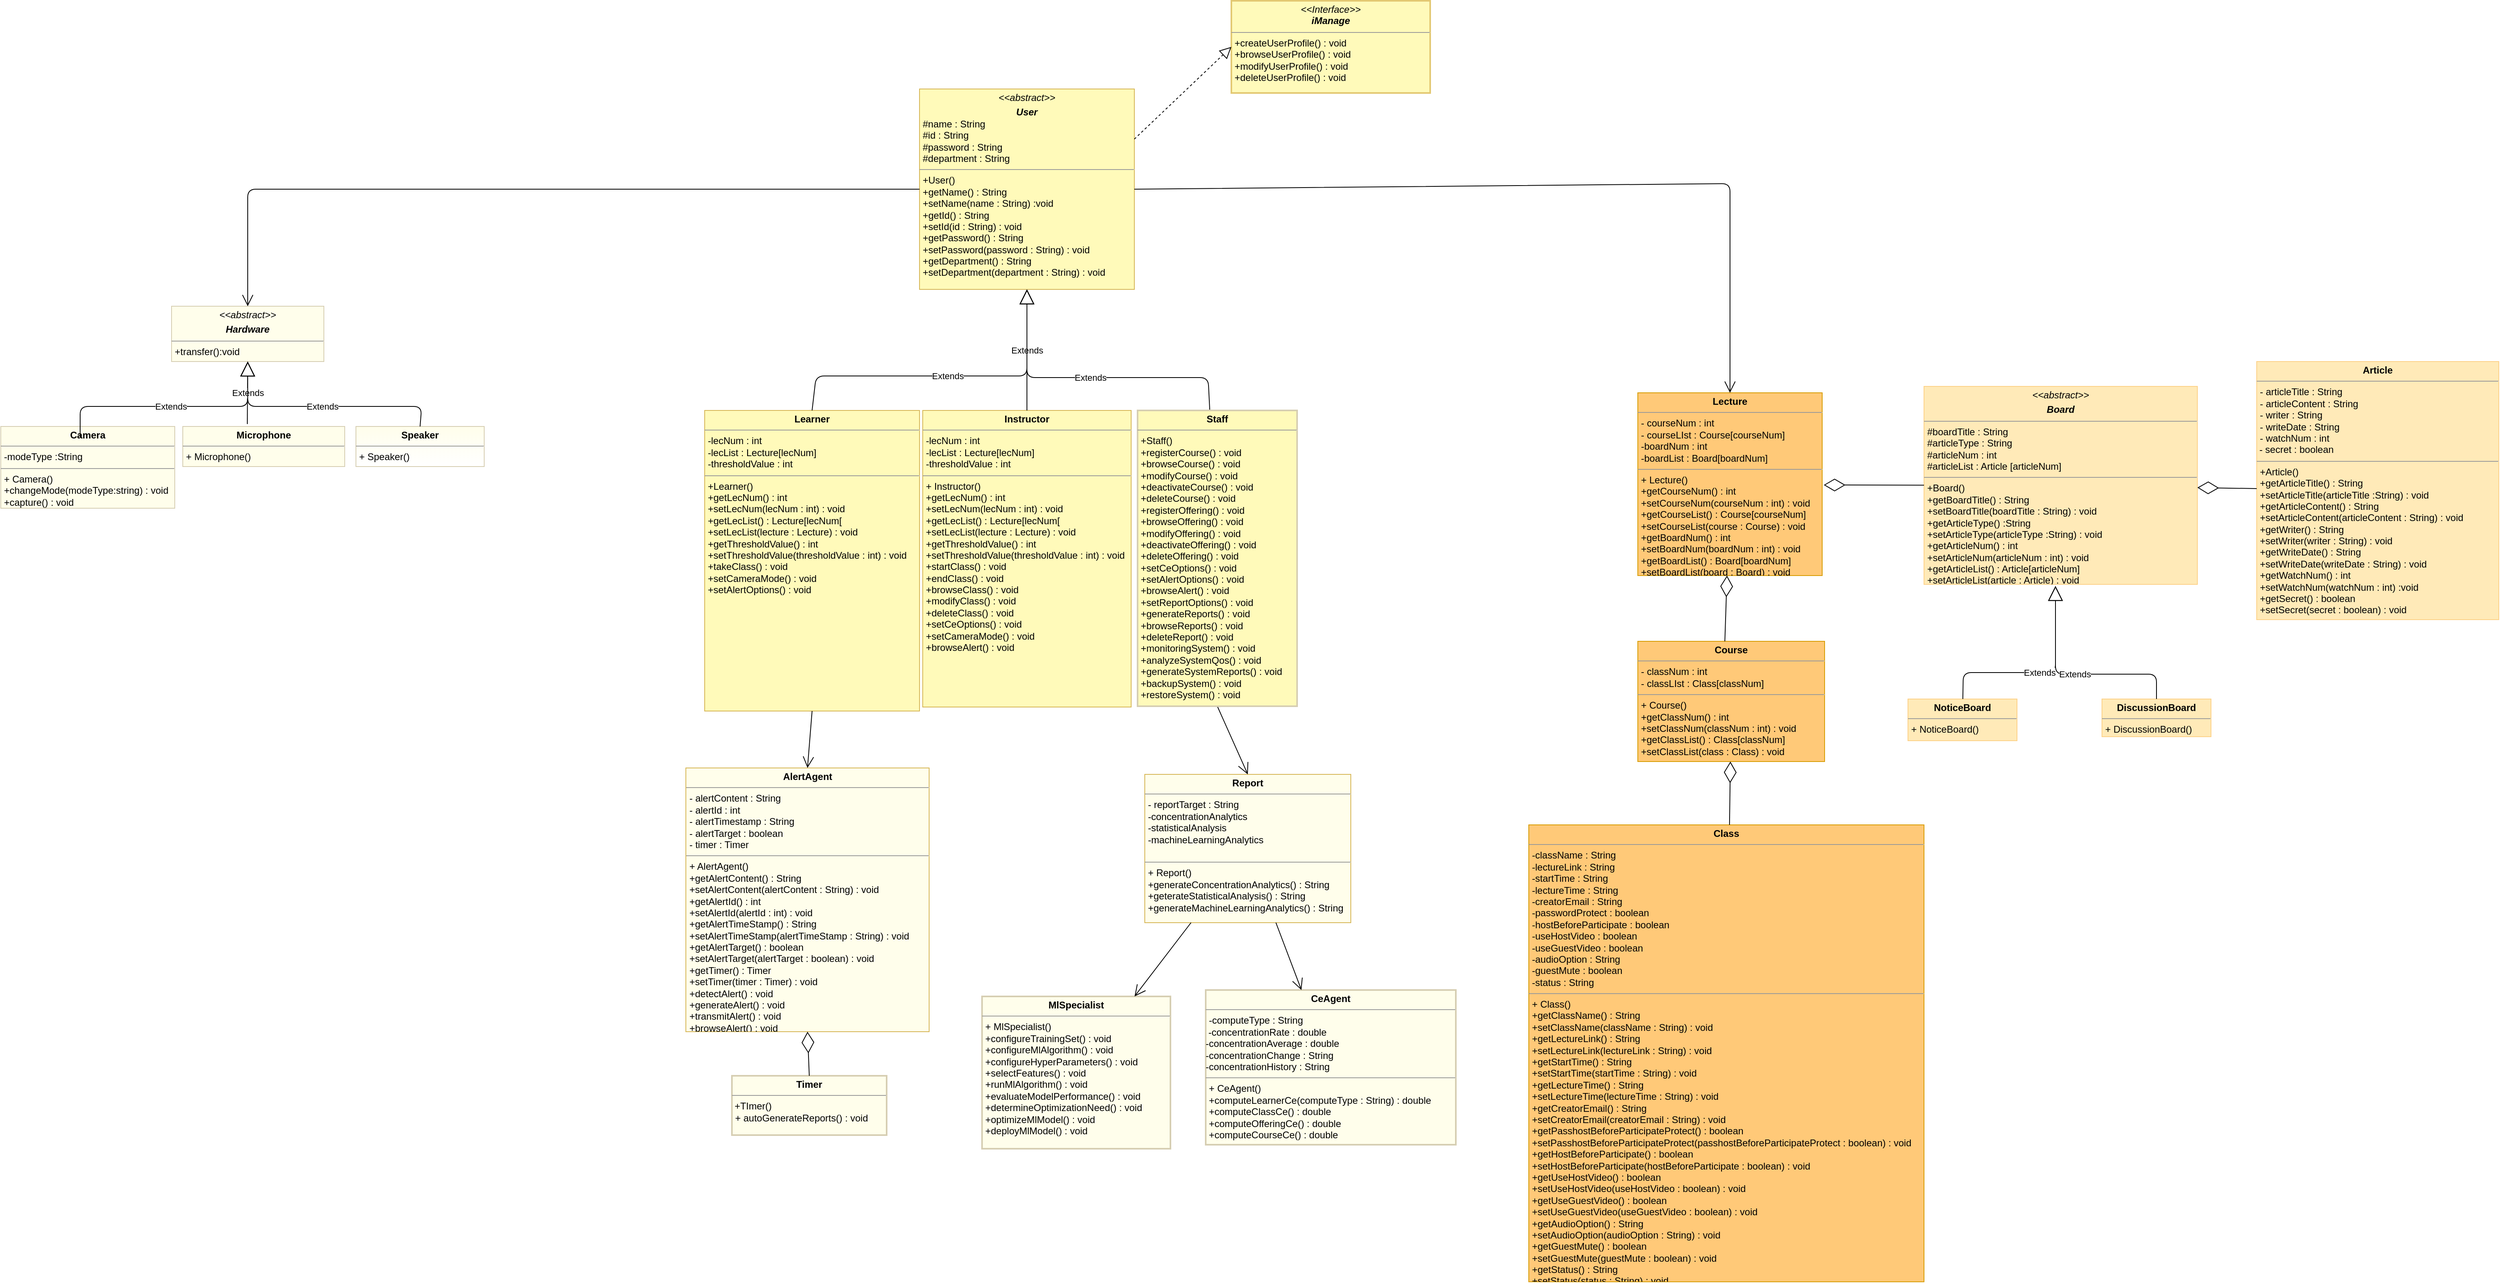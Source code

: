 <mxfile version="13.7.5" type="github">
  <diagram id="C5RBs43oDa-KdzZeNtuy" name="Page-1">
    <mxGraphModel dx="2873" dy="1296" grid="0" gridSize="10" guides="1" tooltips="1" connect="1" arrows="1" fold="1" page="0" pageScale="1" pageWidth="827" pageHeight="1169" math="0" shadow="0">
      <root>
        <mxCell id="WIyWlLk6GJQsqaUBKTNV-0" />
        <mxCell id="WIyWlLk6GJQsqaUBKTNV-1" parent="WIyWlLk6GJQsqaUBKTNV-0" />
        <mxCell id="zkfFHV4jXpPFQw0GAbJ--16" value="" style="endArrow=block;endSize=10;endFill=0;shadow=0;strokeWidth=1;rounded=0;edgeStyle=elbowEdgeStyle;elbow=vertical;" parent="WIyWlLk6GJQsqaUBKTNV-1" edge="1">
          <mxGeometry width="160" relative="1" as="geometry">
            <mxPoint x="210" y="373" as="sourcePoint" />
            <mxPoint x="300" y="258" as="targetPoint" />
          </mxGeometry>
        </mxCell>
        <mxCell id="x_yw0JGO0CKYukrU0RF4-1" value="&lt;p style=&quot;margin: 0px ; margin-top: 4px ; text-align: center&quot;&gt;&lt;b&gt;Learner&lt;/b&gt;&lt;/p&gt;&lt;hr size=&quot;1&quot;&gt;&lt;p style=&quot;margin: 0px ; margin-left: 4px&quot;&gt;-lecNum : int&lt;/p&gt;&lt;p style=&quot;margin: 0px ; margin-left: 4px&quot;&gt;-lecList : Lecture[lecNum]&lt;/p&gt;&lt;p style=&quot;margin: 0px ; margin-left: 4px&quot;&gt;-thresholdValue : int&lt;br&gt;&lt;/p&gt;&lt;hr size=&quot;1&quot;&gt;&lt;p style=&quot;margin: 0px ; margin-left: 4px&quot;&gt;+Learner()&lt;/p&gt;&lt;p style=&quot;margin: 0px ; margin-left: 4px&quot;&gt;+getLecNum() : int&lt;/p&gt;&lt;p style=&quot;margin: 0px ; margin-left: 4px&quot;&gt;+setLecNum(lecNum : int) : void&lt;/p&gt;&lt;p style=&quot;margin: 0px ; margin-left: 4px&quot;&gt;+getLecList() : Lecture[lecNum[&lt;/p&gt;&lt;p style=&quot;margin: 0px ; margin-left: 4px&quot;&gt;+setLecList(lecture : Lecture) : void&lt;/p&gt;&lt;p style=&quot;margin: 0px 0px 0px 4px&quot;&gt;+getThresholdValue() : int&lt;/p&gt;&lt;p style=&quot;margin: 0px 0px 0px 4px&quot;&gt;+setThresholdValue(thresholdValue : int) : void&lt;/p&gt;&lt;p style=&quot;margin: 0px 0px 0px 4px&quot;&gt;+takeClass() : void&lt;/p&gt;&lt;p style=&quot;margin: 0px 0px 0px 4px&quot;&gt;+setCameraMode() : void&lt;/p&gt;&lt;p style=&quot;margin: 0px 0px 0px 4px&quot;&gt;+setAlertOptions() : void&lt;/p&gt;&lt;p style=&quot;margin: 0px 0px 0px 4px&quot;&gt;&lt;br&gt;&lt;/p&gt;" style="verticalAlign=top;align=left;overflow=fill;fontSize=12;fontFamily=Helvetica;html=1;strokeColor=#d6b656;fillColor=#FFFABA;" parent="WIyWlLk6GJQsqaUBKTNV-1" vertex="1">
          <mxGeometry x="-166" y="223" width="268" height="375" as="geometry" />
        </mxCell>
        <mxCell id="x_yw0JGO0CKYukrU0RF4-2" value="&lt;p style=&quot;margin: 0px ; margin-top: 4px ; text-align: center&quot;&gt;&lt;b&gt;Instructor&lt;/b&gt;&lt;/p&gt;&lt;hr size=&quot;1&quot;&gt;&lt;p style=&quot;margin: 0px 0px 0px 4px&quot;&gt;-lecNum : int&lt;/p&gt;&lt;p style=&quot;margin: 0px ; margin-left: 4px&quot;&gt;&lt;span&gt;-lecList : Lecture[lecNum]&lt;/span&gt;&lt;/p&gt;&lt;p style=&quot;margin: 0px ; margin-left: 4px&quot;&gt;&lt;span&gt;-thresholdValue : int&lt;/span&gt;&lt;br&gt;&lt;/p&gt;&lt;hr size=&quot;1&quot;&gt;&lt;p style=&quot;margin: 0px ; margin-left: 4px&quot;&gt;+ Instructor()&lt;/p&gt;&lt;p style=&quot;margin: 0px 0px 0px 4px&quot;&gt;+getLecNum() : int&lt;/p&gt;&lt;p style=&quot;margin: 0px 0px 0px 4px&quot;&gt;+setLecNum(lecNum : int) : void&lt;/p&gt;&lt;p style=&quot;margin: 0px 0px 0px 4px&quot;&gt;+getLecList() : Lecture[lecNum[&lt;/p&gt;&lt;p style=&quot;margin: 0px 0px 0px 4px&quot;&gt;+setLecList(lecture : Lecture) : void&lt;/p&gt;&lt;p style=&quot;margin: 0px 0px 0px 4px&quot;&gt;+getThresholdValue() : int&lt;/p&gt;&lt;p style=&quot;margin: 0px 0px 0px 4px&quot;&gt;+setThresholdValue(thresholdValue : int) : void&lt;/p&gt;&lt;p style=&quot;margin: 0px 0px 0px 4px&quot;&gt;+startClass() : void&lt;/p&gt;&lt;p style=&quot;margin: 0px 0px 0px 4px&quot;&gt;+endClass() : void&lt;/p&gt;&lt;p style=&quot;margin: 0px 0px 0px 4px&quot;&gt;+browseClass() : void&lt;/p&gt;&lt;p style=&quot;margin: 0px 0px 0px 4px&quot;&gt;+modifyClass() : void&lt;/p&gt;&lt;p style=&quot;margin: 0px 0px 0px 4px&quot;&gt;+deleteClass() : void&lt;/p&gt;&lt;p style=&quot;margin: 0px 0px 0px 4px&quot;&gt;+setCeOptions() : void&lt;/p&gt;&lt;p style=&quot;margin: 0px 0px 0px 4px&quot;&gt;+setCameraMode() : void&lt;/p&gt;&lt;p style=&quot;margin: 0px 0px 0px 4px&quot;&gt;+browseAlert() : void&lt;/p&gt;" style="verticalAlign=top;align=left;overflow=fill;fontSize=12;fontFamily=Helvetica;html=1;strokeColor=#d6b656;fillColor=#FFFABA;" parent="WIyWlLk6GJQsqaUBKTNV-1" vertex="1">
          <mxGeometry x="106" y="223" width="260" height="370" as="geometry" />
        </mxCell>
        <mxCell id="x_yw0JGO0CKYukrU0RF4-4" value="&lt;p style=&quot;margin: 0px ; margin-top: 4px ; text-align: center&quot;&gt;&lt;i&gt;&amp;lt;&amp;lt;abstract&amp;gt;&amp;gt;&lt;/i&gt;&lt;/p&gt;&lt;p style=&quot;margin: 0px ; margin-top: 4px ; text-align: center&quot;&gt;&lt;b&gt;&lt;i&gt;User&lt;/i&gt;&lt;/b&gt;&lt;/p&gt;&lt;p style=&quot;margin: 0px ; margin-left: 4px&quot;&gt;#name : String&lt;/p&gt;&lt;p style=&quot;margin: 0px ; margin-left: 4px&quot;&gt;#id : String&lt;/p&gt;&lt;p style=&quot;margin: 0px ; margin-left: 4px&quot;&gt;#password : String&lt;/p&gt;&lt;p style=&quot;margin: 0px ; margin-left: 4px&quot;&gt;#department : String&lt;br&gt;&lt;/p&gt;&lt;hr size=&quot;1&quot;&gt;&lt;p style=&quot;margin: 0px ; margin-left: 4px&quot;&gt;+User()&lt;/p&gt;&lt;p style=&quot;margin: 0px ; margin-left: 4px&quot;&gt;+getName() : String&lt;/p&gt;&lt;p style=&quot;margin: 0px ; margin-left: 4px&quot;&gt;+setName(name : String) :void&lt;/p&gt;&lt;p style=&quot;margin: 0px ; margin-left: 4px&quot;&gt;+getId() : String&lt;/p&gt;&lt;p style=&quot;margin: 0px ; margin-left: 4px&quot;&gt;+setId(id : String) : void&lt;/p&gt;&lt;p style=&quot;margin: 0px ; margin-left: 4px&quot;&gt;+getPassword() : String&lt;/p&gt;&lt;p style=&quot;margin: 0px ; margin-left: 4px&quot;&gt;+setPassword(password : String) : void&lt;/p&gt;&lt;p style=&quot;margin: 0px ; margin-left: 4px&quot;&gt;+getDepartment() : String&lt;/p&gt;&lt;p style=&quot;margin: 0px ; margin-left: 4px&quot;&gt;+setDepartment(department : String) : void&lt;/p&gt;&lt;p style=&quot;margin: 0px ; margin-left: 4px&quot;&gt;&lt;br&gt;&lt;/p&gt;&lt;p style=&quot;margin: 0px ; margin-left: 4px&quot;&gt;&lt;br&gt;&lt;/p&gt;" style="verticalAlign=top;align=left;overflow=fill;fontSize=12;fontFamily=Helvetica;html=1;strokeColor=#d6b656;fillColor=#FFFABA;" parent="WIyWlLk6GJQsqaUBKTNV-1" vertex="1">
          <mxGeometry x="102" y="-178" width="268" height="250" as="geometry" />
        </mxCell>
        <mxCell id="x_yw0JGO0CKYukrU0RF4-10" value="&lt;p style=&quot;margin: 0px ; margin-top: 4px ; text-align: center&quot;&gt;&lt;b&gt;Course&lt;/b&gt;&lt;/p&gt;&lt;hr size=&quot;1&quot;&gt;&lt;p style=&quot;margin: 0px 0px 0px 4px&quot;&gt;- classNum : int&lt;/p&gt;&lt;p style=&quot;margin: 0px 0px 0px 4px&quot;&gt;- classLIst : Class[classNum]&lt;/p&gt;&lt;hr size=&quot;1&quot;&gt;&lt;p style=&quot;margin: 0px ; margin-left: 4px&quot;&gt;+ Course()&lt;/p&gt;&lt;p style=&quot;margin: 0px 0px 0px 4px&quot;&gt;+getClassNum() : int&lt;/p&gt;&lt;p style=&quot;margin: 0px 0px 0px 4px&quot;&gt;+setClassNum(classNum : int) : void&lt;/p&gt;&lt;p style=&quot;margin: 0px 0px 0px 4px&quot;&gt;+getClassList() : Class[classNum]&lt;/p&gt;&lt;p style=&quot;margin: 0px 0px 0px 4px&quot;&gt;+setClassList(class : Class) : void&lt;/p&gt;" style="verticalAlign=top;align=left;overflow=fill;fontSize=12;fontFamily=Helvetica;html=1;strokeColor=#d79b00;fillColor=#FFC978;" parent="WIyWlLk6GJQsqaUBKTNV-1" vertex="1">
          <mxGeometry x="998" y="511" width="233" height="150" as="geometry" />
        </mxCell>
        <mxCell id="x_yw0JGO0CKYukrU0RF4-12" value="&lt;p style=&quot;margin: 0px ; margin-top: 4px ; text-align: center&quot;&gt;&lt;b&gt;Class&lt;/b&gt;&lt;/p&gt;&lt;hr size=&quot;1&quot;&gt;&lt;p style=&quot;margin: 0px ; margin-left: 4px&quot;&gt;-className : String&lt;/p&gt;&lt;p style=&quot;margin: 0px ; margin-left: 4px&quot;&gt;-lectureLink : String&lt;/p&gt;&lt;p style=&quot;margin: 0px ; margin-left: 4px&quot;&gt;-startTime : String&lt;/p&gt;&lt;p style=&quot;margin: 0px ; margin-left: 4px&quot;&gt;-lectureTime : String&lt;/p&gt;&lt;p style=&quot;margin: 0px ; margin-left: 4px&quot;&gt;-creatorEmail : String&lt;/p&gt;&lt;p style=&quot;margin: 0px ; margin-left: 4px&quot;&gt;-passwordProtect : boolean&lt;/p&gt;&lt;p style=&quot;margin: 0px ; margin-left: 4px&quot;&gt;-hostBeforeParticipate : boolean&lt;/p&gt;&lt;p style=&quot;margin: 0px ; margin-left: 4px&quot;&gt;-useHostVideo : boolean&lt;/p&gt;&lt;p style=&quot;margin: 0px ; margin-left: 4px&quot;&gt;-useGuestVideo : boolean&lt;/p&gt;&lt;p style=&quot;margin: 0px ; margin-left: 4px&quot;&gt;-audioOption : String&lt;/p&gt;&lt;p style=&quot;margin: 0px ; margin-left: 4px&quot;&gt;-guestMute : boolean&lt;/p&gt;&lt;p style=&quot;margin: 0px ; margin-left: 4px&quot;&gt;-status : String&lt;/p&gt;&lt;hr size=&quot;1&quot;&gt;&lt;p style=&quot;margin: 0px ; margin-left: 4px&quot;&gt;+ Class()&lt;/p&gt;&lt;p style=&quot;margin: 0px ; margin-left: 4px&quot;&gt;+getClassName() : String&lt;/p&gt;&lt;p style=&quot;margin: 0px ; margin-left: 4px&quot;&gt;+setClassName(className : String) : void&lt;/p&gt;&lt;p style=&quot;margin: 0px ; margin-left: 4px&quot;&gt;+getLectureLink() : String&lt;/p&gt;&lt;p style=&quot;margin: 0px ; margin-left: 4px&quot;&gt;+setLectureLink(lectureLink : String) : void&lt;/p&gt;&lt;p style=&quot;margin: 0px ; margin-left: 4px&quot;&gt;+getStartTime() : String&lt;/p&gt;&lt;p style=&quot;margin: 0px ; margin-left: 4px&quot;&gt;+setStartTime(startTime : String) : void&lt;/p&gt;&lt;p style=&quot;margin: 0px ; margin-left: 4px&quot;&gt;+getLectureTime() : String&lt;/p&gt;&lt;p style=&quot;margin: 0px ; margin-left: 4px&quot;&gt;+setLectureTime(lectureTime : String) : void&lt;/p&gt;&lt;p style=&quot;margin: 0px ; margin-left: 4px&quot;&gt;+getCreatorEmail() : String&lt;/p&gt;&lt;p style=&quot;margin: 0px ; margin-left: 4px&quot;&gt;+setCreatorEmail(creatorEmail : String) : void&lt;/p&gt;&lt;p style=&quot;margin: 0px ; margin-left: 4px&quot;&gt;+getPasshostBeforeParticipateProtect() : boolean&lt;/p&gt;&lt;p style=&quot;margin: 0px ; margin-left: 4px&quot;&gt;+setPasshostBeforeParticipateProtect(passhostBeforeParticipateProtect : boolean) : void&lt;/p&gt;&lt;p style=&quot;margin: 0px ; margin-left: 4px&quot;&gt;+getHostBeforeParticipate() : boolean&lt;/p&gt;&lt;p style=&quot;margin: 0px ; margin-left: 4px&quot;&gt;+setHostBeforeParticipate(hostBeforeParticipate : boolean) : void&lt;/p&gt;&lt;p style=&quot;margin: 0px ; margin-left: 4px&quot;&gt;+getUseHostVideo() : boolean&lt;/p&gt;&lt;p style=&quot;margin: 0px ; margin-left: 4px&quot;&gt;+setUseHostVideo(useHostVideo : boolean) : void&lt;/p&gt;&lt;p style=&quot;margin: 0px ; margin-left: 4px&quot;&gt;+getUseGuestVideo() : boolean&lt;/p&gt;&lt;p style=&quot;margin: 0px ; margin-left: 4px&quot;&gt;+setUseGuestVideo(useGuestVideo : boolean) : void&lt;/p&gt;&lt;p style=&quot;margin: 0px ; margin-left: 4px&quot;&gt;+getAudioOption() : String&lt;/p&gt;&lt;p style=&quot;margin: 0px ; margin-left: 4px&quot;&gt;+setAudioOption(audioOption : String) : void&lt;/p&gt;&lt;p style=&quot;margin: 0px ; margin-left: 4px&quot;&gt;+getGuestMute() : boolean&lt;/p&gt;&lt;p style=&quot;margin: 0px ; margin-left: 4px&quot;&gt;+setGuestMute(guestMute : boolean) : void&lt;/p&gt;&lt;p style=&quot;margin: 0px ; margin-left: 4px&quot;&gt;+getStatus() : String&lt;/p&gt;&lt;p style=&quot;margin: 0px ; margin-left: 4px&quot;&gt;+setStatus(status : String) : void&lt;/p&gt;&lt;p style=&quot;margin: 0px 0px 0px 4px&quot;&gt;&lt;br&gt;&lt;/p&gt;" style="verticalAlign=top;align=left;overflow=fill;fontSize=12;fontFamily=Helvetica;html=1;strokeColor=#d79b00;fillColor=#FFC978;" parent="WIyWlLk6GJQsqaUBKTNV-1" vertex="1">
          <mxGeometry x="862" y="740" width="493" height="570" as="geometry" />
        </mxCell>
        <mxCell id="x_yw0JGO0CKYukrU0RF4-18" value="&lt;p style=&quot;margin: 0px ; margin-top: 4px ; text-align: center&quot;&gt;&lt;i&gt;&amp;lt;&amp;lt;abstract&amp;gt;&amp;gt;&lt;/i&gt;&lt;i&gt;&lt;br&gt;&lt;/i&gt;&lt;/p&gt;&lt;p style=&quot;margin: 0px ; margin-top: 4px ; text-align: center&quot;&gt;&lt;b&gt;&lt;i&gt;Hardware&lt;/i&gt;&lt;/b&gt;&lt;/p&gt;&lt;hr size=&quot;1&quot;&gt;&lt;p style=&quot;margin: 0px ; margin-left: 4px&quot;&gt;+transfer():void&lt;br&gt;&lt;/p&gt;" style="verticalAlign=top;align=left;overflow=fill;fontSize=12;fontFamily=Helvetica;html=1;fillColor=#FFFEEB;strokeColor=#D6CEB2;" parent="WIyWlLk6GJQsqaUBKTNV-1" vertex="1">
          <mxGeometry x="-831" y="93" width="190" height="69" as="geometry" />
        </mxCell>
        <mxCell id="x_yw0JGO0CKYukrU0RF4-20" value="&lt;p style=&quot;margin: 0px ; margin-top: 4px ; text-align: center&quot;&gt;&lt;b&gt;Speaker&lt;/b&gt;&lt;/p&gt;&lt;hr size=&quot;1&quot;&gt;&lt;p style=&quot;margin: 0px ; margin-left: 4px&quot;&gt;&lt;span&gt;+ Speaker()&lt;/span&gt;&lt;/p&gt;" style="verticalAlign=top;align=left;overflow=fill;fontSize=12;fontFamily=Helvetica;html=1;fillColor=#FFFEEB;strokeColor=#D6CEB2;gradientColor=#ffffff;" parent="WIyWlLk6GJQsqaUBKTNV-1" vertex="1">
          <mxGeometry x="-601" y="243" width="160" height="50" as="geometry" />
        </mxCell>
        <mxCell id="x_yw0JGO0CKYukrU0RF4-21" value="&lt;p style=&quot;margin: 0px ; margin-top: 4px ; text-align: center&quot;&gt;&lt;b&gt;Camera&lt;/b&gt;&lt;/p&gt;&lt;hr size=&quot;1&quot;&gt;&lt;p style=&quot;margin: 0px ; margin-left: 4px&quot;&gt;-modeType :String&lt;/p&gt;&lt;hr size=&quot;1&quot;&gt;&lt;p style=&quot;margin: 0px ; margin-left: 4px&quot;&gt;+ Camera()&lt;/p&gt;&lt;p style=&quot;margin: 0px ; margin-left: 4px&quot;&gt;+changeMode(modeType:string) : void&lt;/p&gt;&lt;p style=&quot;margin: 0px ; margin-left: 4px&quot;&gt;+capture() : void&lt;/p&gt;" style="verticalAlign=top;align=left;overflow=fill;fontSize=12;fontFamily=Helvetica;html=1;fillColor=#FFFEEB;strokeColor=#D6CEB2;" parent="WIyWlLk6GJQsqaUBKTNV-1" vertex="1">
          <mxGeometry x="-1044" y="243" width="217" height="102" as="geometry" />
        </mxCell>
        <mxCell id="x_yw0JGO0CKYukrU0RF4-22" value="&lt;p style=&quot;margin: 0px ; margin-top: 4px ; text-align: center&quot;&gt;&lt;b&gt;Microphone&lt;/b&gt;&lt;/p&gt;&lt;hr size=&quot;1&quot;&gt;&lt;p style=&quot;margin: 0px ; margin-left: 4px&quot;&gt;&lt;span&gt;+ Microphone()&lt;/span&gt;&lt;br&gt;&lt;/p&gt;" style="verticalAlign=top;align=left;overflow=fill;fontSize=12;fontFamily=Helvetica;html=1;fillColor=#FFFEEB;strokeColor=#D6CEB2;" parent="WIyWlLk6GJQsqaUBKTNV-1" vertex="1">
          <mxGeometry x="-817" y="243" width="202" height="50" as="geometry" />
        </mxCell>
        <mxCell id="x_yw0JGO0CKYukrU0RF4-26" value="&lt;p style=&quot;margin: 0px ; margin-top: 4px ; text-align: center&quot;&gt;&lt;b&gt;DiscussionBoard&lt;/b&gt;&lt;/p&gt;&lt;hr size=&quot;1&quot;&gt;&lt;p style=&quot;margin: 0px ; margin-left: 4px&quot;&gt;&lt;/p&gt;&lt;p style=&quot;margin: 0px ; margin-left: 4px&quot;&gt;+ DiscussionBoard()&lt;/p&gt;" style="verticalAlign=top;align=left;overflow=fill;fontSize=12;fontFamily=Helvetica;html=1;fillColor=#FFEAB8;strokeColor=#FCD188;" parent="WIyWlLk6GJQsqaUBKTNV-1" vertex="1">
          <mxGeometry x="1577" y="583" width="136" height="47" as="geometry" />
        </mxCell>
        <mxCell id="x_yw0JGO0CKYukrU0RF4-46" value="&lt;p style=&quot;margin: 0px ; margin-top: 4px ; text-align: center&quot;&gt;&lt;b&gt;AlertAgent&lt;/b&gt;&lt;/p&gt;&lt;hr size=&quot;1&quot;&gt;&lt;p style=&quot;margin: 0px ; margin-left: 4px&quot;&gt;&lt;span&gt;- alertContent : String&lt;/span&gt;&lt;br&gt;&lt;/p&gt;&lt;p style=&quot;margin: 0px ; margin-left: 4px&quot;&gt;- alertId : int&lt;/p&gt;&lt;p style=&quot;margin: 0px ; margin-left: 4px&quot;&gt;- alertTimestamp : String&lt;/p&gt;&lt;p style=&quot;margin: 0px ; margin-left: 4px&quot;&gt;- alertTarget : boolean&lt;/p&gt;&lt;p style=&quot;margin: 0px ; margin-left: 4px&quot;&gt;- timer : Timer&lt;/p&gt;&lt;hr size=&quot;1&quot;&gt;&lt;p style=&quot;margin: 0px ; margin-left: 4px&quot;&gt;+ AlertAgent()&lt;/p&gt;&lt;p style=&quot;margin: 0px ; margin-left: 4px&quot;&gt;+getAlertContent() : String&lt;/p&gt;&lt;p style=&quot;margin: 0px ; margin-left: 4px&quot;&gt;+setAlertContent(alertContent : String) : void&lt;/p&gt;&lt;p style=&quot;margin: 0px ; margin-left: 4px&quot;&gt;+getAlertId() : int&lt;/p&gt;&lt;p style=&quot;margin: 0px ; margin-left: 4px&quot;&gt;+setAlertId(alertId : int) : void&lt;/p&gt;&lt;p style=&quot;margin: 0px ; margin-left: 4px&quot;&gt;+getAlertTimeStamp() : String&lt;/p&gt;&lt;p style=&quot;margin: 0px ; margin-left: 4px&quot;&gt;+setAlertTimeStamp(alertTimeStamp : String) : void&lt;/p&gt;&lt;p style=&quot;margin: 0px ; margin-left: 4px&quot;&gt;+getAlertTarget() : boolean&lt;/p&gt;&lt;p style=&quot;margin: 0px ; margin-left: 4px&quot;&gt;+setAlertTarget(alertTarget : boolean) : void&lt;/p&gt;&lt;p style=&quot;margin: 0px ; margin-left: 4px&quot;&gt;+getTimer() : Timer&lt;/p&gt;&lt;p style=&quot;margin: 0px ; margin-left: 4px&quot;&gt;+setTimer(timer : Timer) : void&lt;/p&gt;&lt;p style=&quot;margin: 0px ; margin-left: 4px&quot;&gt;+detectAlert() : void&lt;/p&gt;&lt;p style=&quot;margin: 0px ; margin-left: 4px&quot;&gt;+generateAlert() : void&lt;/p&gt;&lt;p style=&quot;margin: 0px ; margin-left: 4px&quot;&gt;+transmitAlert() : void&lt;/p&gt;&lt;p style=&quot;margin: 0px ; margin-left: 4px&quot;&gt;+browseAlert() : void&lt;/p&gt;" style="verticalAlign=top;align=left;overflow=fill;fontSize=12;fontFamily=Helvetica;html=1;strokeColor=#d6b656;fillColor=#FFFEEB;" parent="WIyWlLk6GJQsqaUBKTNV-1" vertex="1">
          <mxGeometry x="-189.46" y="669" width="303.46" height="329" as="geometry" />
        </mxCell>
        <mxCell id="x_yw0JGO0CKYukrU0RF4-54" value="&lt;p style=&quot;margin: 0px ; margin-top: 4px ; text-align: center&quot;&gt;&lt;b&gt;Report&lt;/b&gt;&lt;/p&gt;&lt;hr size=&quot;1&quot;&gt;&lt;p style=&quot;margin: 0px ; margin-left: 4px&quot;&gt;- reportTarget : String&lt;br&gt;&lt;/p&gt;&lt;p style=&quot;margin: 0px ; margin-left: 4px&quot;&gt;-concentrationAnalytics&lt;/p&gt;&lt;p style=&quot;margin: 0px ; margin-left: 4px&quot;&gt;-statisticalAnalysis&lt;/p&gt;&lt;p style=&quot;margin: 0px ; margin-left: 4px&quot;&gt;-machineLearningAnalytics&lt;br&gt;&lt;/p&gt;&lt;p style=&quot;margin: 0px ; margin-left: 4px&quot;&gt;&lt;br&gt;&lt;/p&gt;&lt;hr size=&quot;1&quot;&gt;&lt;p style=&quot;margin: 0px ; margin-left: 4px&quot;&gt;+ Report()&lt;br&gt;+generateConcentrationAnalytics() : String&lt;/p&gt;&lt;p style=&quot;margin: 0px ; margin-left: 4px&quot;&gt;+geterateStatisticalAnalysis() : String&lt;/p&gt;&lt;p style=&quot;margin: 0px ; margin-left: 4px&quot;&gt;+generateMachineLearningAnalytics() : String&lt;/p&gt;" style="verticalAlign=top;align=left;overflow=fill;fontSize=12;fontFamily=Helvetica;html=1;strokeColor=#d6b656;fillColor=#FFFEEB;" parent="WIyWlLk6GJQsqaUBKTNV-1" vertex="1">
          <mxGeometry x="383" y="677" width="257" height="185" as="geometry" />
        </mxCell>
        <mxCell id="x_yw0JGO0CKYukrU0RF4-62" value="" style="endArrow=open;endFill=1;endSize=12;html=1;exitX=0;exitY=0.5;exitDx=0;exitDy=0;entryX=0.5;entryY=0;entryDx=0;entryDy=0;" parent="WIyWlLk6GJQsqaUBKTNV-1" source="x_yw0JGO0CKYukrU0RF4-4" target="x_yw0JGO0CKYukrU0RF4-18" edge="1">
          <mxGeometry width="160" relative="1" as="geometry">
            <mxPoint x="183" y="325" as="sourcePoint" />
            <mxPoint x="343" y="325" as="targetPoint" />
            <Array as="points">
              <mxPoint x="-736" y="-53" />
            </Array>
          </mxGeometry>
        </mxCell>
        <mxCell id="x_yw0JGO0CKYukrU0RF4-64" value="" style="endArrow=open;endFill=1;endSize=12;html=1;exitX=0.5;exitY=1;exitDx=0;exitDy=0;entryX=0.5;entryY=0;entryDx=0;entryDy=0;" parent="WIyWlLk6GJQsqaUBKTNV-1" source="x_yw0JGO0CKYukrU0RF4-107" target="x_yw0JGO0CKYukrU0RF4-54" edge="1">
          <mxGeometry width="160" relative="1" as="geometry">
            <mxPoint x="337.5" y="-172" as="sourcePoint" />
            <mxPoint x="155.5" y="157" as="targetPoint" />
            <Array as="points" />
          </mxGeometry>
        </mxCell>
        <mxCell id="x_yw0JGO0CKYukrU0RF4-66" value="Extends" style="endArrow=block;endSize=16;endFill=0;html=1;entryX=0.5;entryY=1;entryDx=0;entryDy=0;exitX=0.5;exitY=0;exitDx=0;exitDy=0;" parent="WIyWlLk6GJQsqaUBKTNV-1" source="x_yw0JGO0CKYukrU0RF4-2" target="x_yw0JGO0CKYukrU0RF4-4" edge="1">
          <mxGeometry width="160" relative="1" as="geometry">
            <mxPoint x="222" y="404" as="sourcePoint" />
            <mxPoint x="382" y="404" as="targetPoint" />
          </mxGeometry>
        </mxCell>
        <mxCell id="x_yw0JGO0CKYukrU0RF4-67" value="Extends" style="endArrow=block;endSize=16;endFill=0;html=1;entryX=0.5;entryY=1;entryDx=0;entryDy=0;exitX=0.5;exitY=0;exitDx=0;exitDy=0;" parent="WIyWlLk6GJQsqaUBKTNV-1" source="x_yw0JGO0CKYukrU0RF4-1" target="x_yw0JGO0CKYukrU0RF4-4" edge="1">
          <mxGeometry width="160" relative="1" as="geometry">
            <mxPoint x="175.5" y="275" as="sourcePoint" />
            <mxPoint x="176" y="197" as="targetPoint" />
            <Array as="points">
              <mxPoint x="-27" y="180" />
              <mxPoint x="236" y="180" />
            </Array>
          </mxGeometry>
        </mxCell>
        <mxCell id="x_yw0JGO0CKYukrU0RF4-69" value="Extends" style="endArrow=block;endSize=16;endFill=0;html=1;entryX=0.5;entryY=1;entryDx=0;entryDy=0;" parent="WIyWlLk6GJQsqaUBKTNV-1" source="x_yw0JGO0CKYukrU0RF4-107" target="x_yw0JGO0CKYukrU0RF4-4" edge="1">
          <mxGeometry width="160" relative="1" as="geometry">
            <mxPoint x="453.4" y="219.766" as="sourcePoint" />
            <mxPoint x="176" y="197" as="targetPoint" />
            <Array as="points">
              <mxPoint x="462" y="182" />
              <mxPoint x="236" y="182" />
            </Array>
          </mxGeometry>
        </mxCell>
        <mxCell id="x_yw0JGO0CKYukrU0RF4-71" value="Extends" style="endArrow=block;endSize=16;endFill=0;html=1;entryX=0.5;entryY=1;entryDx=0;entryDy=0;exitX=0.5;exitY=0;exitDx=0;exitDy=0;" parent="WIyWlLk6GJQsqaUBKTNV-1" edge="1">
          <mxGeometry width="160" relative="1" as="geometry">
            <mxPoint x="-736.5" y="240" as="sourcePoint" />
            <mxPoint x="-736" y="162" as="targetPoint" />
          </mxGeometry>
        </mxCell>
        <mxCell id="x_yw0JGO0CKYukrU0RF4-72" value="Extends" style="endArrow=block;endSize=16;endFill=0;html=1;entryX=0.5;entryY=1;entryDx=0;entryDy=0;exitX=0.456;exitY=0.133;exitDx=0;exitDy=0;exitPerimeter=0;" parent="WIyWlLk6GJQsqaUBKTNV-1" source="x_yw0JGO0CKYukrU0RF4-21" edge="1">
          <mxGeometry width="160" relative="1" as="geometry">
            <mxPoint x="-887" y="243" as="sourcePoint" />
            <mxPoint x="-736" y="162" as="targetPoint" />
            <Array as="points">
              <mxPoint x="-945" y="218" />
              <mxPoint x="-736" y="218" />
            </Array>
          </mxGeometry>
        </mxCell>
        <mxCell id="x_yw0JGO0CKYukrU0RF4-73" value="Extends" style="endArrow=block;endSize=16;endFill=0;html=1;exitX=0.5;exitY=0;exitDx=0;exitDy=0;entryX=0.5;entryY=1;entryDx=0;entryDy=0;" parent="WIyWlLk6GJQsqaUBKTNV-1" source="x_yw0JGO0CKYukrU0RF4-20" edge="1">
          <mxGeometry width="160" relative="1" as="geometry">
            <mxPoint x="-577" y="239.01" as="sourcePoint" />
            <mxPoint x="-736" y="162" as="targetPoint" />
            <Array as="points">
              <mxPoint x="-519" y="218" />
              <mxPoint x="-736" y="218" />
            </Array>
          </mxGeometry>
        </mxCell>
        <mxCell id="x_yw0JGO0CKYukrU0RF4-76" value="&lt;p style=&quot;margin: 0px ; margin-top: 4px ; text-align: center&quot;&gt;&lt;b&gt;Lecture&lt;/b&gt;&lt;/p&gt;&lt;hr size=&quot;1&quot;&gt;&lt;p style=&quot;margin: 0px ; margin-left: 4px&quot;&gt;- courseNum : int&lt;/p&gt;&lt;p style=&quot;margin: 0px ; margin-left: 4px&quot;&gt;- courseLIst : Course[courseNum]&lt;/p&gt;&lt;p style=&quot;margin: 0px 0px 0px 4px&quot;&gt;-boardNum : int&lt;/p&gt;&lt;p style=&quot;margin: 0px 0px 0px 4px&quot;&gt;-boardList : Board[boardNum]&lt;/p&gt;&lt;hr size=&quot;1&quot;&gt;&lt;p style=&quot;margin: 0px ; margin-left: 4px&quot;&gt;+ Lecture()&lt;/p&gt;&lt;p style=&quot;margin: 0px ; margin-left: 4px&quot;&gt;+getCourseNum() : int&lt;/p&gt;&lt;p style=&quot;margin: 0px ; margin-left: 4px&quot;&gt;+setCourseNum(courseNum : int) : void&lt;/p&gt;&lt;p style=&quot;margin: 0px ; margin-left: 4px&quot;&gt;+getCourseList() : Course[courseNum]&lt;/p&gt;&lt;p style=&quot;margin: 0px ; margin-left: 4px&quot;&gt;+setCourseList(course : Course) : void&lt;/p&gt;&lt;p style=&quot;margin: 0px 0px 0px 4px&quot;&gt;+getBoardNum() : int&lt;/p&gt;&lt;p style=&quot;margin: 0px 0px 0px 4px&quot;&gt;+setBoardNum(boardNum : int) : void&lt;/p&gt;&lt;p style=&quot;margin: 0px 0px 0px 4px&quot;&gt;+getBoardList() : Board[boardNum]&lt;/p&gt;&lt;p style=&quot;margin: 0px 0px 0px 4px&quot;&gt;+setBoardList(board : Board) : void&lt;/p&gt;" style="verticalAlign=top;align=left;overflow=fill;fontSize=12;fontFamily=Helvetica;html=1;strokeColor=#d79b00;fillColor=#FFC978;" parent="WIyWlLk6GJQsqaUBKTNV-1" vertex="1">
          <mxGeometry x="998" y="201" width="230" height="228" as="geometry" />
        </mxCell>
        <mxCell id="x_yw0JGO0CKYukrU0RF4-77" value="" style="endArrow=diamondThin;endFill=0;endSize=24;html=1;exitX=0.466;exitY=0;exitDx=0;exitDy=0;exitPerimeter=0;" parent="WIyWlLk6GJQsqaUBKTNV-1" source="x_yw0JGO0CKYukrU0RF4-10" target="x_yw0JGO0CKYukrU0RF4-76" edge="1">
          <mxGeometry width="160" relative="1" as="geometry">
            <mxPoint x="1134.5" y="501" as="sourcePoint" />
            <mxPoint x="1294.5" y="501" as="targetPoint" />
          </mxGeometry>
        </mxCell>
        <mxCell id="x_yw0JGO0CKYukrU0RF4-78" value="" style="endArrow=diamondThin;endFill=0;endSize=24;html=1;" parent="WIyWlLk6GJQsqaUBKTNV-1" source="x_yw0JGO0CKYukrU0RF4-12" target="x_yw0JGO0CKYukrU0RF4-10" edge="1">
          <mxGeometry width="160" relative="1" as="geometry">
            <mxPoint x="1291.06" y="365" as="sourcePoint" />
            <mxPoint x="1292.546" y="319" as="targetPoint" />
          </mxGeometry>
        </mxCell>
        <mxCell id="x_yw0JGO0CKYukrU0RF4-82" value="&lt;p style=&quot;margin: 0px ; margin-top: 4px ; text-align: center&quot;&gt;&lt;i&gt;&amp;lt;&amp;lt;abstract&amp;gt;&amp;gt;&lt;/i&gt;&lt;i&gt;&lt;br&gt;&lt;/i&gt;&lt;/p&gt;&lt;p style=&quot;margin: 0px ; margin-top: 4px ; text-align: center&quot;&gt;&lt;b&gt;&lt;i&gt;Board&lt;/i&gt;&lt;/b&gt;&lt;/p&gt;&lt;hr size=&quot;1&quot;&gt;&lt;p style=&quot;margin: 0px ; margin-left: 4px&quot;&gt;#boardTitle : String&lt;/p&gt;&lt;p style=&quot;margin: 0px ; margin-left: 4px&quot;&gt;#articleType : String&lt;/p&gt;&lt;p style=&quot;margin: 0px ; margin-left: 4px&quot;&gt;#articleNum : int&lt;/p&gt;&lt;p style=&quot;margin: 0px ; margin-left: 4px&quot;&gt;#articleList : Article [articleNum]&lt;/p&gt;&lt;hr size=&quot;1&quot;&gt;&lt;p style=&quot;margin: 0px ; margin-left: 4px&quot;&gt;+Board()&lt;/p&gt;&lt;p style=&quot;margin: 0px ; margin-left: 4px&quot;&gt;+getBoardTitle() : String&lt;/p&gt;&lt;p style=&quot;margin: 0px ; margin-left: 4px&quot;&gt;+setBoardTitle(boardTitle : String) : void&lt;/p&gt;&lt;p style=&quot;margin: 0px ; margin-left: 4px&quot;&gt;+getArticleType() :String&lt;/p&gt;&lt;p style=&quot;margin: 0px ; margin-left: 4px&quot;&gt;+setArticleType(articleType :String) : void&lt;/p&gt;&lt;p style=&quot;margin: 0px ; margin-left: 4px&quot;&gt;+getArticleNum() : int&lt;/p&gt;&lt;p style=&quot;margin: 0px ; margin-left: 4px&quot;&gt;+setArticleNum(articleNum : int) : void&lt;/p&gt;&lt;p style=&quot;margin: 0px ; margin-left: 4px&quot;&gt;+getArticleList() : Article[articleNum]&lt;/p&gt;&lt;p style=&quot;margin: 0px ; margin-left: 4px&quot;&gt;+setArticleList(article : Article) : void&lt;/p&gt;" style="verticalAlign=top;align=left;overflow=fill;fontSize=12;fontFamily=Helvetica;html=1;fillColor=#FFEAB8;strokeColor=#FCD188;" parent="WIyWlLk6GJQsqaUBKTNV-1" vertex="1">
          <mxGeometry x="1355" y="193" width="341" height="247" as="geometry" />
        </mxCell>
        <mxCell id="x_yw0JGO0CKYukrU0RF4-83" value="&lt;p style=&quot;margin: 0px ; margin-top: 4px ; text-align: center&quot;&gt;&lt;b&gt;NoticeBoard&lt;/b&gt;&lt;/p&gt;&lt;hr size=&quot;1&quot;&gt;&lt;p style=&quot;margin: 0px ; margin-left: 4px&quot;&gt;+ NoticeBoard()&lt;/p&gt;" style="verticalAlign=top;align=left;overflow=fill;fontSize=12;fontFamily=Helvetica;html=1;fillColor=#FFEAB8;strokeColor=#FCD188;" parent="WIyWlLk6GJQsqaUBKTNV-1" vertex="1">
          <mxGeometry x="1335" y="583" width="136" height="52" as="geometry" />
        </mxCell>
        <mxCell id="x_yw0JGO0CKYukrU0RF4-86" value="" style="endArrow=diamondThin;endFill=0;endSize=24;html=1;entryX=1;entryY=0.5;entryDx=0;entryDy=0;" parent="WIyWlLk6GJQsqaUBKTNV-1" source="x_yw0JGO0CKYukrU0RF4-82" edge="1">
          <mxGeometry width="160" relative="1" as="geometry">
            <mxPoint x="1202" y="439" as="sourcePoint" />
            <mxPoint x="1230" y="316" as="targetPoint" />
          </mxGeometry>
        </mxCell>
        <mxCell id="x_yw0JGO0CKYukrU0RF4-88" value="Extends" style="endArrow=block;endSize=16;endFill=0;html=1;entryX=0.5;entryY=1;entryDx=0;entryDy=0;" parent="WIyWlLk6GJQsqaUBKTNV-1" source="x_yw0JGO0CKYukrU0RF4-83" edge="1">
          <mxGeometry width="160" relative="1" as="geometry">
            <mxPoint x="1256" y="593" as="sourcePoint" />
            <mxPoint x="1519" y="442" as="targetPoint" />
            <Array as="points">
              <mxPoint x="1404" y="550" />
              <mxPoint x="1519" y="550" />
            </Array>
          </mxGeometry>
        </mxCell>
        <mxCell id="x_yw0JGO0CKYukrU0RF4-89" value="Extends" style="endArrow=block;endSize=16;endFill=0;html=1;exitX=0.5;exitY=0;exitDx=0;exitDy=0;entryX=0.5;entryY=1;entryDx=0;entryDy=0;" parent="WIyWlLk6GJQsqaUBKTNV-1" source="x_yw0JGO0CKYukrU0RF4-26" edge="1">
          <mxGeometry width="160" relative="1" as="geometry">
            <mxPoint x="1826.0" y="593.99" as="sourcePoint" />
            <mxPoint x="1519" y="442" as="targetPoint" />
            <Array as="points">
              <mxPoint x="1645" y="552" />
              <mxPoint x="1519" y="552" />
            </Array>
          </mxGeometry>
        </mxCell>
        <mxCell id="x_yw0JGO0CKYukrU0RF4-91" value="&lt;p style=&quot;margin: 0px ; margin-top: 4px ; text-align: center&quot;&gt;&lt;b&gt;Article&lt;/b&gt;&lt;br&gt;&lt;/p&gt;&lt;hr size=&quot;1&quot;&gt;&lt;p style=&quot;margin: 0px ; margin-left: 4px&quot;&gt;- articleTitle : String&lt;/p&gt;&lt;p style=&quot;margin: 0px ; margin-left: 4px&quot;&gt;&lt;span&gt;- articleContent : String&lt;/span&gt;&lt;/p&gt;&lt;p style=&quot;margin: 0px 0px 0px 4px&quot;&gt;- writer : String&lt;/p&gt;&lt;p style=&quot;margin: 0px 0px 0px 4px&quot;&gt;- writeDate : String&lt;/p&gt;&lt;p style=&quot;margin: 0px 0px 0px 4px&quot;&gt;- watchNum : int&lt;/p&gt;&lt;div&gt;&amp;nbsp;- secret : boolean&lt;/div&gt;&lt;hr size=&quot;1&quot;&gt;&lt;p style=&quot;margin: 0px ; margin-left: 4px&quot;&gt;+Article()&lt;/p&gt;&lt;p style=&quot;margin: 0px ; margin-left: 4px&quot;&gt;+getArticleTitle() : String&lt;/p&gt;&lt;p style=&quot;margin: 0px ; margin-left: 4px&quot;&gt;+setArticleTitle(articleTitle :String) : void&lt;/p&gt;&lt;p style=&quot;margin: 0px ; margin-left: 4px&quot;&gt;+getArticleContent() : String&lt;/p&gt;&lt;p style=&quot;margin: 0px ; margin-left: 4px&quot;&gt;+setArticleContent(articleContent : String) : void&lt;/p&gt;&lt;p style=&quot;margin: 0px 0px 0px 4px&quot;&gt;+getWriter() : String&lt;/p&gt;&lt;p style=&quot;margin: 0px 0px 0px 4px&quot;&gt;+setWriter(writer : String) : void&lt;/p&gt;&lt;p style=&quot;margin: 0px 0px 0px 4px&quot;&gt;+getWriteDate() : String&lt;/p&gt;&lt;p style=&quot;margin: 0px 0px 0px 4px&quot;&gt;+setWriteDate(writeDate : String) : void&lt;/p&gt;&lt;p style=&quot;margin: 0px 0px 0px 4px&quot;&gt;+getWatchNum() : int&lt;/p&gt;&lt;p style=&quot;margin: 0px 0px 0px 4px&quot;&gt;+setWatchNum(watchNum : int) :void&lt;/p&gt;&lt;p style=&quot;margin: 0px 0px 0px 4px&quot;&gt;+getSecret() : boolean&lt;/p&gt;&lt;p style=&quot;margin: 0px 0px 0px 4px&quot;&gt;+setSecret(secret : boolean) : void&lt;/p&gt;" style="verticalAlign=top;align=left;overflow=fill;fontSize=12;fontFamily=Helvetica;html=1;fillColor=#FFEAB8;strokeColor=#FCD188;" parent="WIyWlLk6GJQsqaUBKTNV-1" vertex="1">
          <mxGeometry x="1770" y="162" width="302" height="322" as="geometry" />
        </mxCell>
        <mxCell id="x_yw0JGO0CKYukrU0RF4-92" value="" style="endArrow=diamondThin;endFill=0;endSize=24;html=1;" parent="WIyWlLk6GJQsqaUBKTNV-1" source="x_yw0JGO0CKYukrU0RF4-91" target="x_yw0JGO0CKYukrU0RF4-82" edge="1">
          <mxGeometry width="160" relative="1" as="geometry">
            <mxPoint x="1638" y="507" as="sourcePoint" />
            <mxPoint x="1925" y="355" as="targetPoint" />
          </mxGeometry>
        </mxCell>
        <mxCell id="x_yw0JGO0CKYukrU0RF4-102" value="&lt;p style=&quot;margin: 0px ; margin-top: 4px ; text-align: center&quot;&gt;&lt;i&gt;&amp;lt;&amp;lt;Interface&amp;gt;&amp;gt;&lt;/i&gt;&lt;br&gt;&lt;b&gt;&lt;i&gt;iManage&lt;/i&gt;&lt;/b&gt;&lt;/p&gt;&lt;hr size=&quot;1&quot;&gt;&lt;p style=&quot;margin: 0px 0px 0px 4px&quot;&gt;+createUserProfile() : void&lt;/p&gt;&lt;p style=&quot;margin: 0px 0px 0px 4px&quot;&gt;+browseUserProfile() : void&lt;/p&gt;&lt;p style=&quot;margin: 0px 0px 0px 4px&quot;&gt;+modifyUserProfile() : void&lt;/p&gt;&lt;p style=&quot;margin: 0px 0px 0px 4px&quot;&gt;+deleteUserProfile() : void&lt;/p&gt;" style="verticalAlign=top;align=left;overflow=fill;fontSize=12;fontFamily=Helvetica;html=1;strokeColor=#E3C872;strokeWidth=2;fillColor=#FFFABA;" parent="WIyWlLk6GJQsqaUBKTNV-1" vertex="1">
          <mxGeometry x="491" y="-288" width="248" height="115" as="geometry" />
        </mxCell>
        <mxCell id="x_yw0JGO0CKYukrU0RF4-103" value="" style="endArrow=block;dashed=1;endFill=0;endSize=12;html=1;exitX=1;exitY=0.25;exitDx=0;exitDy=0;entryX=0;entryY=0.5;entryDx=0;entryDy=0;" parent="WIyWlLk6GJQsqaUBKTNV-1" source="x_yw0JGO0CKYukrU0RF4-4" target="x_yw0JGO0CKYukrU0RF4-102" edge="1">
          <mxGeometry width="160" relative="1" as="geometry">
            <mxPoint x="348" y="156" as="sourcePoint" />
            <mxPoint x="508" y="156" as="targetPoint" />
          </mxGeometry>
        </mxCell>
        <mxCell id="x_yw0JGO0CKYukrU0RF4-106" value="" style="endArrow=open;endFill=1;endSize=12;html=1;exitX=1;exitY=0.5;exitDx=0;exitDy=0;entryX=0.5;entryY=0;entryDx=0;entryDy=0;" parent="WIyWlLk6GJQsqaUBKTNV-1" source="x_yw0JGO0CKYukrU0RF4-4" target="x_yw0JGO0CKYukrU0RF4-76" edge="1">
          <mxGeometry width="160" relative="1" as="geometry">
            <mxPoint x="519" y="431" as="sourcePoint" />
            <mxPoint x="679" y="431" as="targetPoint" />
            <Array as="points">
              <mxPoint x="1113" y="-60" />
            </Array>
          </mxGeometry>
        </mxCell>
        <mxCell id="x_yw0JGO0CKYukrU0RF4-107" value="&lt;p style=&quot;margin: 0px ; margin-top: 4px ; text-align: center&quot;&gt;&lt;b&gt;Staff&lt;/b&gt;&lt;/p&gt;&lt;hr size=&quot;1&quot;&gt;&lt;p style=&quot;margin: 0px ; margin-left: 4px&quot;&gt;&lt;/p&gt;&lt;p style=&quot;margin: 0px ; margin-left: 4px&quot;&gt;+Staff()&lt;/p&gt;&lt;p style=&quot;margin: 0px ; margin-left: 4px&quot;&gt;+registerCourse() : void&lt;/p&gt;&lt;p style=&quot;margin: 0px ; margin-left: 4px&quot;&gt;+browseCourse() : void&lt;/p&gt;&lt;p style=&quot;margin: 0px ; margin-left: 4px&quot;&gt;+modifyCourse() : void&lt;/p&gt;&lt;p style=&quot;margin: 0px ; margin-left: 4px&quot;&gt;+deactivateCourse() : void&lt;/p&gt;&lt;p style=&quot;margin: 0px ; margin-left: 4px&quot;&gt;+deleteCourse() : void&lt;/p&gt;&lt;p style=&quot;margin: 0px 0px 0px 4px&quot;&gt;+registerOffering() : void&lt;/p&gt;&lt;p style=&quot;margin: 0px 0px 0px 4px&quot;&gt;+browseOffering() : void&lt;/p&gt;&lt;p style=&quot;margin: 0px 0px 0px 4px&quot;&gt;+modifyOffering() : void&lt;/p&gt;&lt;p style=&quot;margin: 0px 0px 0px 4px&quot;&gt;+deactivateOffering() : void&lt;/p&gt;&lt;p style=&quot;margin: 0px 0px 0px 4px&quot;&gt;+deleteOffering() : void&lt;/p&gt;&lt;p style=&quot;margin: 0px 0px 0px 4px&quot;&gt;+setCeOptions() : void&lt;/p&gt;&lt;p style=&quot;margin: 0px 0px 0px 4px&quot;&gt;+setAlertOptions() : void&lt;/p&gt;&lt;p style=&quot;margin: 0px 0px 0px 4px&quot;&gt;+browseAlert() : void&lt;/p&gt;&lt;p style=&quot;margin: 0px 0px 0px 4px&quot;&gt;+setReportOptions() : void&lt;/p&gt;&lt;p style=&quot;margin: 0px 0px 0px 4px&quot;&gt;+generateReports() : void&lt;/p&gt;&lt;p style=&quot;margin: 0px 0px 0px 4px&quot;&gt;+browseReports() : void&lt;/p&gt;&lt;p style=&quot;margin: 0px 0px 0px 4px&quot;&gt;+deleteReport() : void&lt;/p&gt;&lt;p style=&quot;margin: 0px 0px 0px 4px&quot;&gt;+monitoringSystem() : void&lt;/p&gt;&lt;p style=&quot;margin: 0px 0px 0px 4px&quot;&gt;+analyzeSystemQos() : void&lt;/p&gt;&lt;p style=&quot;margin: 0px 0px 0px 4px&quot;&gt;+generateSystemReports() : void&lt;/p&gt;&lt;p style=&quot;margin: 0px 0px 0px 4px&quot;&gt;+backupSystem() : void&lt;/p&gt;&lt;p style=&quot;margin: 0px 0px 0px 4px&quot;&gt;+restoreSystem() : void&lt;/p&gt;" style="verticalAlign=top;align=left;overflow=fill;fontSize=12;fontFamily=Helvetica;html=1;strokeColor=#D6CEB2;strokeWidth=2;fillColor=#FFFABA;" parent="WIyWlLk6GJQsqaUBKTNV-1" vertex="1">
          <mxGeometry x="374" y="223" width="199" height="369" as="geometry" />
        </mxCell>
        <mxCell id="x_yw0JGO0CKYukrU0RF4-109" value="&lt;p style=&quot;margin: 0px ; margin-top: 4px ; text-align: center&quot;&gt;&lt;b&gt;CeAgent&lt;/b&gt;&lt;/p&gt;&lt;hr size=&quot;1&quot;&gt;&lt;p style=&quot;margin: 0px ; margin-left: 4px&quot;&gt;-computeType : String&lt;/p&gt;&amp;nbsp;-concentrationRate : double&lt;br&gt;-concentrationAverage : double&lt;br&gt;-concentrationChange : String&lt;br&gt;-concentrationHistory : String&lt;br&gt;&lt;hr size=&quot;1&quot;&gt;&lt;p style=&quot;margin: 0px ; margin-left: 4px&quot;&gt;+ CeAgent()&lt;/p&gt;&lt;p style=&quot;margin: 0px ; margin-left: 4px&quot;&gt;+computeLearnerCe(computeType : String) : double&lt;/p&gt;&lt;p style=&quot;margin: 0px ; margin-left: 4px&quot;&gt;+computeClassCe() : double&lt;/p&gt;&lt;p style=&quot;margin: 0px ; margin-left: 4px&quot;&gt;+computeOfferingCe() : double&lt;/p&gt;&lt;p style=&quot;margin: 0px ; margin-left: 4px&quot;&gt;+computeCourseCe() : double&lt;/p&gt;" style="verticalAlign=top;align=left;overflow=fill;fontSize=12;fontFamily=Helvetica;html=1;strokeColor=#D6CEB2;strokeWidth=2;fillColor=#FFFEEB;" parent="WIyWlLk6GJQsqaUBKTNV-1" vertex="1">
          <mxGeometry x="459" y="946" width="312" height="193" as="geometry" />
        </mxCell>
        <mxCell id="x_yw0JGO0CKYukrU0RF4-110" value="&lt;p style=&quot;margin: 0px ; margin-top: 4px ; text-align: center&quot;&gt;&lt;b&gt;Timer&lt;/b&gt;&lt;/p&gt;&lt;hr size=&quot;1&quot;&gt;&amp;nbsp;+TImer()&lt;br&gt;&lt;p style=&quot;margin: 0px ; margin-left: 4px&quot;&gt;+ autoGenerateReports() : void&lt;/p&gt;" style="verticalAlign=top;align=left;overflow=fill;fontSize=12;fontFamily=Helvetica;html=1;strokeColor=#D6CEB2;strokeWidth=2;fillColor=#FFFEEB;" parent="WIyWlLk6GJQsqaUBKTNV-1" vertex="1">
          <mxGeometry x="-132" y="1053" width="193" height="74" as="geometry" />
        </mxCell>
        <mxCell id="x_yw0JGO0CKYukrU0RF4-111" value="&lt;p style=&quot;margin: 0px ; margin-top: 4px ; text-align: center&quot;&gt;&lt;b&gt;MlSpecialist&lt;/b&gt;&lt;/p&gt;&lt;hr size=&quot;1&quot;&gt;&lt;p style=&quot;margin: 0px ; margin-left: 4px&quot;&gt;+ MlSpecialist()&lt;/p&gt;&lt;p style=&quot;margin: 0px ; margin-left: 4px&quot;&gt;+configureTrainingSet() : void&lt;/p&gt;&lt;p style=&quot;margin: 0px ; margin-left: 4px&quot;&gt;+configureMlAlgorithm() : void&lt;/p&gt;&lt;p style=&quot;margin: 0px ; margin-left: 4px&quot;&gt;+configureHyperParameters() : void&lt;/p&gt;&lt;p style=&quot;margin: 0px ; margin-left: 4px&quot;&gt;+selectFeatures() : void&lt;/p&gt;&lt;p style=&quot;margin: 0px ; margin-left: 4px&quot;&gt;+runMlAlgorithm() : void&lt;/p&gt;&lt;p style=&quot;margin: 0px ; margin-left: 4px&quot;&gt;+evaluateModelPerformance() : void&lt;/p&gt;&lt;p style=&quot;margin: 0px ; margin-left: 4px&quot;&gt;+determineOptimizationNeed() : void&lt;/p&gt;&lt;p style=&quot;margin: 0px ; margin-left: 4px&quot;&gt;+optimizeMlModel() : void&lt;/p&gt;&lt;p style=&quot;margin: 0px ; margin-left: 4px&quot;&gt;+deployMlModel() : void&lt;/p&gt;" style="verticalAlign=top;align=left;overflow=fill;fontSize=12;fontFamily=Helvetica;html=1;strokeColor=#D6CEB2;strokeWidth=2;fillColor=#FFFEEB;" parent="WIyWlLk6GJQsqaUBKTNV-1" vertex="1">
          <mxGeometry x="180" y="954" width="235" height="190" as="geometry" />
        </mxCell>
        <mxCell id="x_yw0JGO0CKYukrU0RF4-112" value="" style="endArrow=open;endFill=1;endSize=12;html=1;exitX=0.5;exitY=1;exitDx=0;exitDy=0;entryX=0.5;entryY=0;entryDx=0;entryDy=0;" parent="WIyWlLk6GJQsqaUBKTNV-1" source="x_yw0JGO0CKYukrU0RF4-1" target="x_yw0JGO0CKYukrU0RF4-46" edge="1">
          <mxGeometry width="160" relative="1" as="geometry">
            <mxPoint x="102" y="595" as="sourcePoint" />
            <mxPoint x="262" y="595" as="targetPoint" />
          </mxGeometry>
        </mxCell>
        <mxCell id="x_yw0JGO0CKYukrU0RF4-113" value="" style="endArrow=diamondThin;endFill=0;endSize=24;html=1;exitX=0.5;exitY=0;exitDx=0;exitDy=0;entryX=0.5;entryY=1;entryDx=0;entryDy=0;" parent="WIyWlLk6GJQsqaUBKTNV-1" source="x_yw0JGO0CKYukrU0RF4-110" target="x_yw0JGO0CKYukrU0RF4-46" edge="1">
          <mxGeometry width="160" relative="1" as="geometry">
            <mxPoint x="102" y="595" as="sourcePoint" />
            <mxPoint x="262" y="595" as="targetPoint" />
          </mxGeometry>
        </mxCell>
        <mxCell id="x_yw0JGO0CKYukrU0RF4-116" value="" style="endArrow=open;endFill=1;endSize=12;html=1;" parent="WIyWlLk6GJQsqaUBKTNV-1" source="x_yw0JGO0CKYukrU0RF4-54" target="x_yw0JGO0CKYukrU0RF4-109" edge="1">
          <mxGeometry width="160" relative="1" as="geometry">
            <mxPoint x="288" y="1074" as="sourcePoint" />
            <mxPoint x="448" y="1074" as="targetPoint" />
          </mxGeometry>
        </mxCell>
        <mxCell id="x_yw0JGO0CKYukrU0RF4-117" value="" style="endArrow=open;endFill=1;endSize=12;html=1;" parent="WIyWlLk6GJQsqaUBKTNV-1" source="x_yw0JGO0CKYukrU0RF4-54" target="x_yw0JGO0CKYukrU0RF4-111" edge="1">
          <mxGeometry width="160" relative="1" as="geometry">
            <mxPoint x="499.021" y="827" as="sourcePoint" />
            <mxPoint x="541.215" y="1095" as="targetPoint" />
          </mxGeometry>
        </mxCell>
      </root>
    </mxGraphModel>
  </diagram>
</mxfile>
